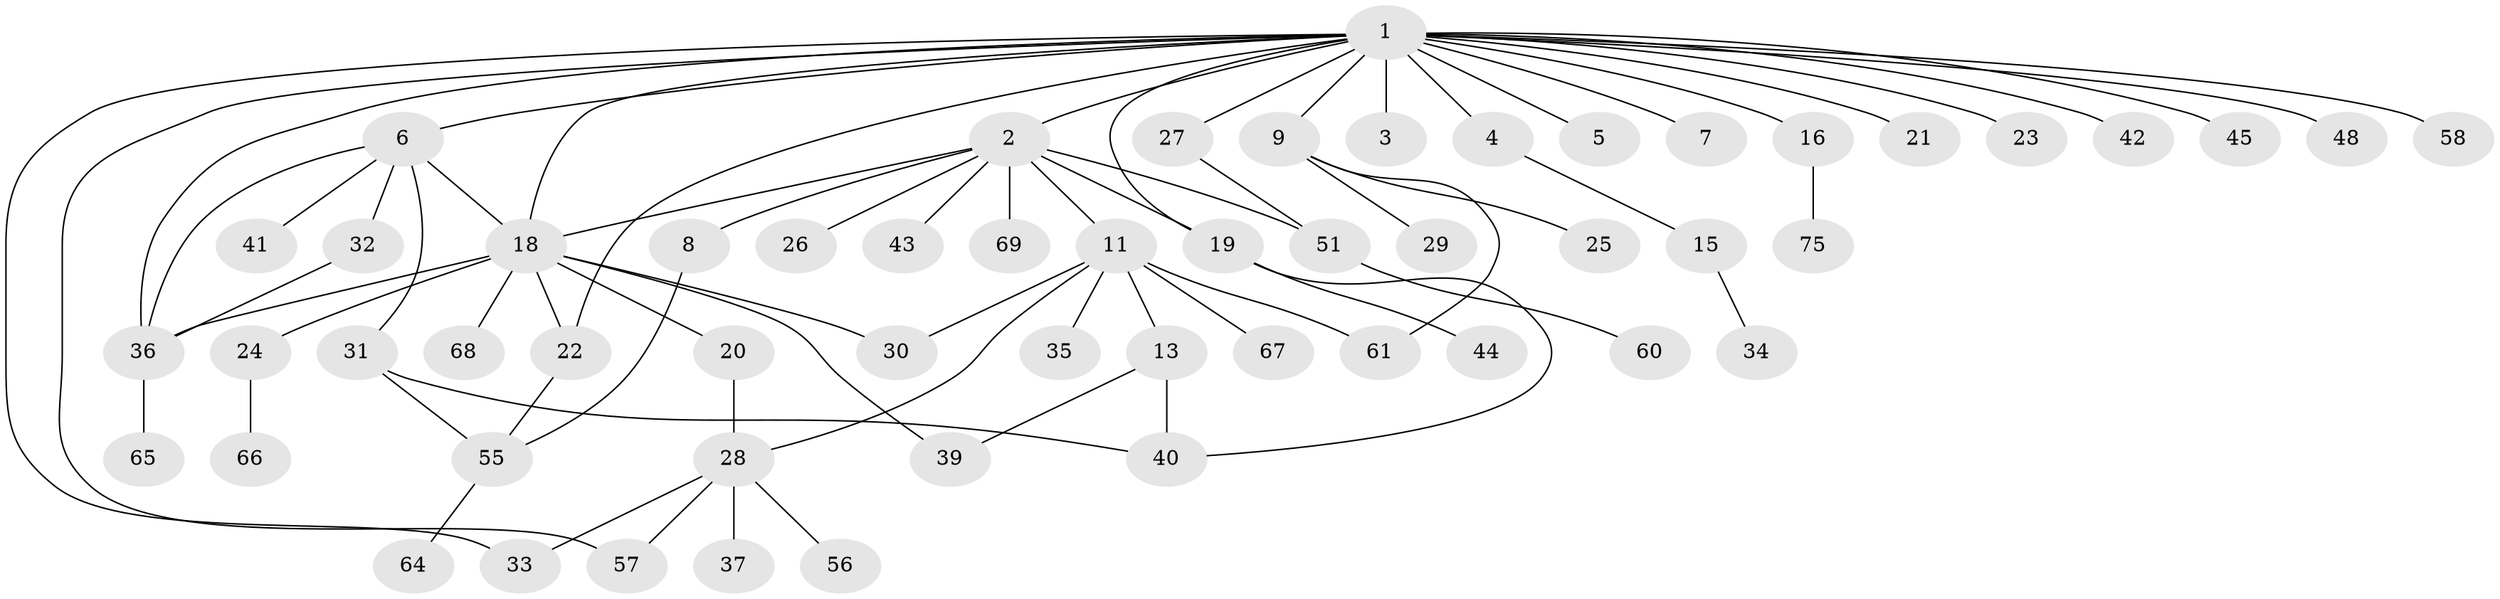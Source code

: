 // original degree distribution, {15: 0.013333333333333334, 9: 0.013333333333333334, 1: 0.4533333333333333, 2: 0.26666666666666666, 6: 0.02666666666666667, 3: 0.12, 5: 0.02666666666666667, 8: 0.013333333333333334, 10: 0.013333333333333334, 7: 0.013333333333333334, 4: 0.04}
// Generated by graph-tools (version 1.1) at 2025/11/02/27/25 16:11:13]
// undirected, 55 vertices, 72 edges
graph export_dot {
graph [start="1"]
  node [color=gray90,style=filled];
  1 [super="+10"];
  2 [super="+12"];
  3;
  4;
  5;
  6 [super="+52"];
  7 [super="+73"];
  8 [super="+59"];
  9 [super="+17"];
  11 [super="+50"];
  13 [super="+14"];
  15;
  16;
  18 [super="+71"];
  19 [super="+38"];
  20;
  21;
  22 [super="+63"];
  23;
  24;
  25;
  26;
  27 [super="+49"];
  28 [super="+47"];
  29;
  30 [super="+53"];
  31 [super="+46"];
  32 [super="+70"];
  33;
  34;
  35;
  36 [super="+62"];
  37;
  39 [super="+72"];
  40;
  41;
  42;
  43;
  44;
  45;
  48;
  51 [super="+54"];
  55;
  56;
  57;
  58;
  60;
  61 [super="+74"];
  64;
  65;
  66;
  67;
  68;
  69;
  75;
  1 -- 2;
  1 -- 3;
  1 -- 4;
  1 -- 5;
  1 -- 6;
  1 -- 7;
  1 -- 9;
  1 -- 19;
  1 -- 22;
  1 -- 33;
  1 -- 42;
  1 -- 45;
  1 -- 57;
  1 -- 18;
  1 -- 36;
  1 -- 16;
  1 -- 48;
  1 -- 21;
  1 -- 23;
  1 -- 58;
  1 -- 27;
  2 -- 8;
  2 -- 11;
  2 -- 18;
  2 -- 26;
  2 -- 51;
  2 -- 69;
  2 -- 43;
  2 -- 19;
  4 -- 15;
  6 -- 31;
  6 -- 32;
  6 -- 41;
  6 -- 36;
  6 -- 18;
  8 -- 55;
  9 -- 25;
  9 -- 29;
  9 -- 61;
  11 -- 13;
  11 -- 28;
  11 -- 35;
  11 -- 61;
  11 -- 67;
  11 -- 30;
  13 -- 40;
  13 -- 39;
  15 -- 34;
  16 -- 75;
  18 -- 20;
  18 -- 24;
  18 -- 30;
  18 -- 36;
  18 -- 39;
  18 -- 68;
  18 -- 22;
  19 -- 40;
  19 -- 44;
  20 -- 28;
  22 -- 55;
  24 -- 66;
  27 -- 51;
  28 -- 33;
  28 -- 37;
  28 -- 56;
  28 -- 57;
  31 -- 40;
  31 -- 55;
  32 -- 36;
  36 -- 65;
  51 -- 60;
  55 -- 64;
}
